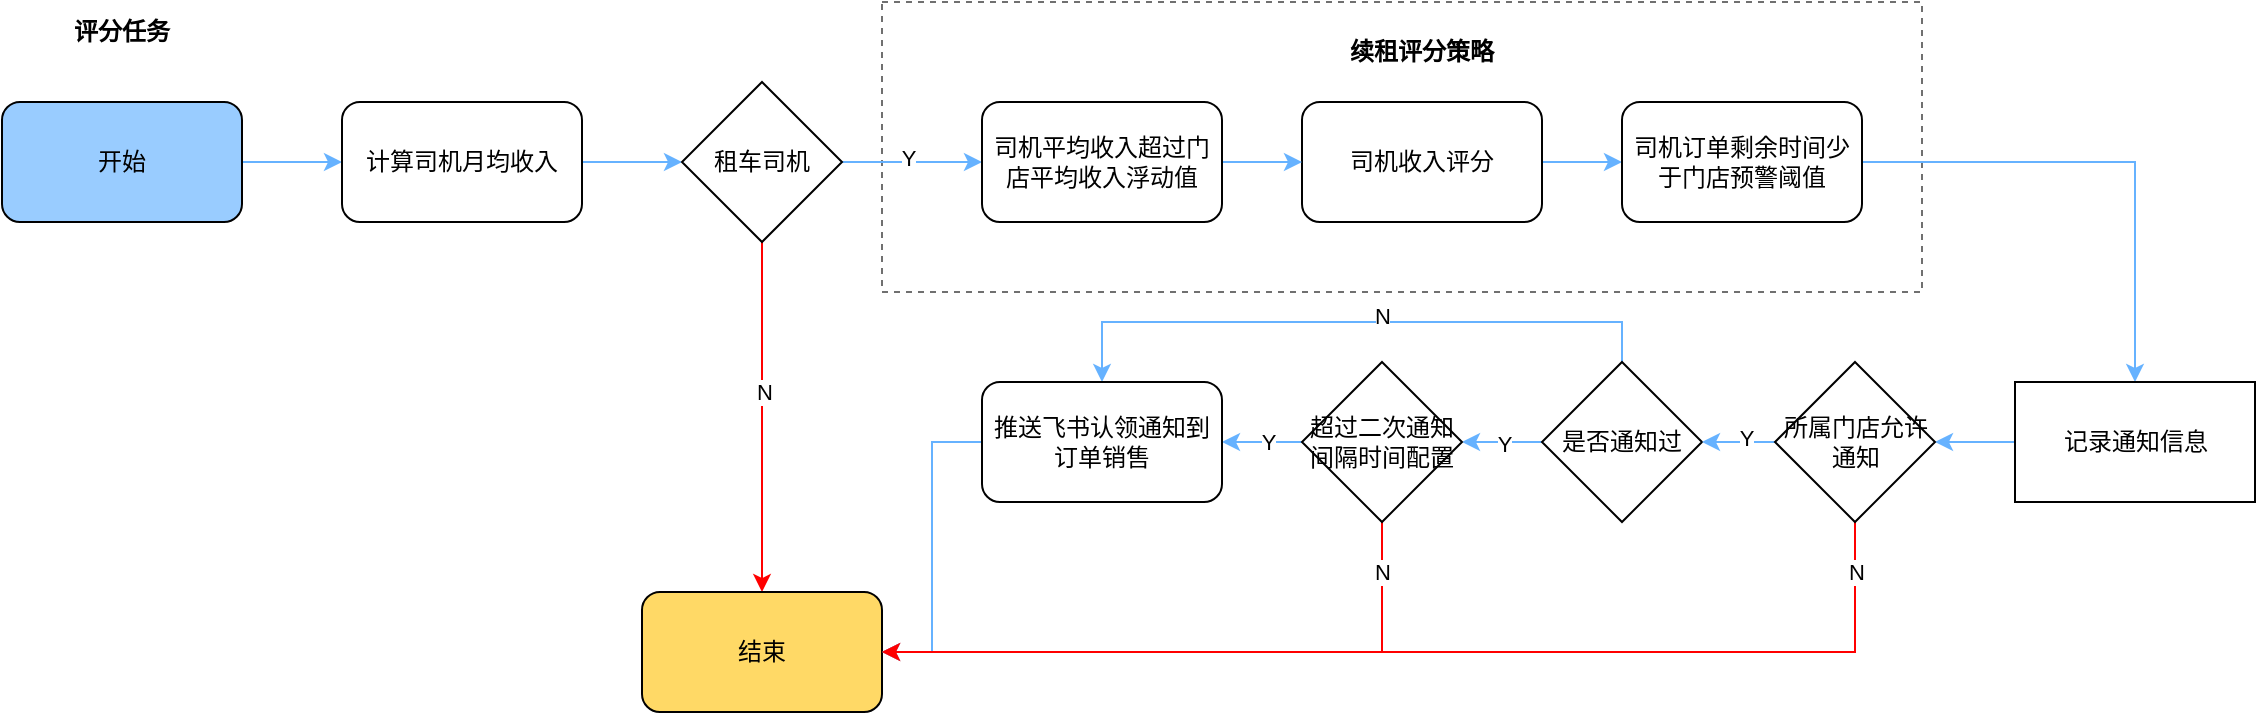<mxfile version="21.3.2" type="github">
  <diagram name="第 1 页" id="ZEQ1epqjgivnmrrteKPm">
    <mxGraphModel dx="1674" dy="1884" grid="1" gridSize="10" guides="1" tooltips="1" connect="1" arrows="1" fold="1" page="1" pageScale="1" pageWidth="827" pageHeight="1169" math="0" shadow="0">
      <root>
        <mxCell id="0" />
        <mxCell id="1" parent="0" />
        <mxCell id="eP8do9VqJcl40edKN2bm-20" value="" style="rounded=0;whiteSpace=wrap;html=1;dashed=1;strokeColor=#707070;movable=1;resizable=1;rotatable=1;deletable=1;editable=1;locked=0;connectable=1;" parent="1" vertex="1">
          <mxGeometry x="520" y="-40" width="520" height="145" as="geometry" />
        </mxCell>
        <mxCell id="eP8do9VqJcl40edKN2bm-64" style="edgeStyle=orthogonalEdgeStyle;rounded=0;orthogonalLoop=1;jettySize=auto;html=1;exitX=1;exitY=0.5;exitDx=0;exitDy=0;entryX=0;entryY=0.5;entryDx=0;entryDy=0;strokeColor=#66B2FF;" parent="1" source="eP8do9VqJcl40edKN2bm-4" target="eP8do9VqJcl40edKN2bm-6" edge="1">
          <mxGeometry relative="1" as="geometry" />
        </mxCell>
        <mxCell id="eP8do9VqJcl40edKN2bm-4" value="开始" style="rounded=1;whiteSpace=wrap;html=1;fillColor=#99CCFF;" parent="1" vertex="1">
          <mxGeometry x="80" y="10" width="120" height="60" as="geometry" />
        </mxCell>
        <mxCell id="eP8do9VqJcl40edKN2bm-65" style="edgeStyle=orthogonalEdgeStyle;rounded=0;orthogonalLoop=1;jettySize=auto;html=1;exitX=1;exitY=0.5;exitDx=0;exitDy=0;entryX=0;entryY=0.5;entryDx=0;entryDy=0;strokeColor=#66B2FF;" parent="1" source="eP8do9VqJcl40edKN2bm-6" target="eP8do9VqJcl40edKN2bm-12" edge="1">
          <mxGeometry relative="1" as="geometry" />
        </mxCell>
        <mxCell id="eP8do9VqJcl40edKN2bm-6" value="计算司机月均收入" style="rounded=1;whiteSpace=wrap;html=1;" parent="1" vertex="1">
          <mxGeometry x="250" y="10" width="120" height="60" as="geometry" />
        </mxCell>
        <mxCell id="eP8do9VqJcl40edKN2bm-48" style="edgeStyle=orthogonalEdgeStyle;rounded=0;orthogonalLoop=1;jettySize=auto;html=1;exitX=1;exitY=0.5;exitDx=0;exitDy=0;entryX=0;entryY=0.5;entryDx=0;entryDy=0;strokeColor=#66B2FF;" parent="1" source="eP8do9VqJcl40edKN2bm-12" target="eP8do9VqJcl40edKN2bm-36" edge="1">
          <mxGeometry relative="1" as="geometry" />
        </mxCell>
        <mxCell id="9zZcai4PzShoCzLJV-Cv-2" value="Y" style="edgeLabel;html=1;align=center;verticalAlign=middle;resizable=0;points=[];" vertex="1" connectable="0" parent="eP8do9VqJcl40edKN2bm-48">
          <mxGeometry x="-0.073" y="2" relative="1" as="geometry">
            <mxPoint as="offset" />
          </mxGeometry>
        </mxCell>
        <mxCell id="9zZcai4PzShoCzLJV-Cv-33" style="edgeStyle=orthogonalEdgeStyle;rounded=0;orthogonalLoop=1;jettySize=auto;html=1;exitX=0.5;exitY=1;exitDx=0;exitDy=0;strokeColor=#FF0000;" edge="1" parent="1" source="eP8do9VqJcl40edKN2bm-12" target="eP8do9VqJcl40edKN2bm-15">
          <mxGeometry relative="1" as="geometry" />
        </mxCell>
        <mxCell id="9zZcai4PzShoCzLJV-Cv-43" value="N" style="edgeLabel;html=1;align=center;verticalAlign=middle;resizable=0;points=[];" vertex="1" connectable="0" parent="9zZcai4PzShoCzLJV-Cv-33">
          <mxGeometry x="-0.15" y="1" relative="1" as="geometry">
            <mxPoint as="offset" />
          </mxGeometry>
        </mxCell>
        <mxCell id="eP8do9VqJcl40edKN2bm-12" value="租车司机" style="rhombus;whiteSpace=wrap;html=1;" parent="1" vertex="1">
          <mxGeometry x="420" width="80" height="80" as="geometry" />
        </mxCell>
        <mxCell id="eP8do9VqJcl40edKN2bm-15" value="结束" style="rounded=1;whiteSpace=wrap;html=1;fillColor=#FFD966;" parent="1" vertex="1">
          <mxGeometry x="400" y="255" width="120" height="60" as="geometry" />
        </mxCell>
        <mxCell id="eP8do9VqJcl40edKN2bm-22" value="&lt;b&gt;续租评分策略&lt;/b&gt;" style="text;html=1;strokeColor=none;fillColor=none;align=center;verticalAlign=middle;whiteSpace=wrap;rounded=0;movable=1;resizable=1;rotatable=1;deletable=1;editable=1;locked=0;connectable=1;" parent="1" vertex="1">
          <mxGeometry x="730" y="-30" width="120" height="30" as="geometry" />
        </mxCell>
        <mxCell id="9zZcai4PzShoCzLJV-Cv-38" style="edgeStyle=orthogonalEdgeStyle;rounded=0;orthogonalLoop=1;jettySize=auto;html=1;exitX=1;exitY=0.5;exitDx=0;exitDy=0;entryX=0;entryY=0.5;entryDx=0;entryDy=0;strokeColor=#66B2FF;" edge="1" parent="1" source="eP8do9VqJcl40edKN2bm-32" target="eP8do9VqJcl40edKN2bm-37">
          <mxGeometry relative="1" as="geometry" />
        </mxCell>
        <mxCell id="eP8do9VqJcl40edKN2bm-32" value="司机收入评分" style="rounded=1;whiteSpace=wrap;html=1;" parent="1" vertex="1">
          <mxGeometry x="730" y="10" width="120" height="60" as="geometry" />
        </mxCell>
        <mxCell id="9zZcai4PzShoCzLJV-Cv-37" style="edgeStyle=orthogonalEdgeStyle;rounded=0;orthogonalLoop=1;jettySize=auto;html=1;exitX=1;exitY=0.5;exitDx=0;exitDy=0;entryX=0;entryY=0.5;entryDx=0;entryDy=0;strokeColor=#66B2FF;" edge="1" parent="1" source="eP8do9VqJcl40edKN2bm-36" target="eP8do9VqJcl40edKN2bm-32">
          <mxGeometry relative="1" as="geometry" />
        </mxCell>
        <mxCell id="eP8do9VqJcl40edKN2bm-36" value="司机平均收入超过门店平均收入浮动值" style="rounded=1;whiteSpace=wrap;html=1;" parent="1" vertex="1">
          <mxGeometry x="570" y="10" width="120" height="60" as="geometry" />
        </mxCell>
        <mxCell id="9zZcai4PzShoCzLJV-Cv-10" style="edgeStyle=orthogonalEdgeStyle;rounded=0;orthogonalLoop=1;jettySize=auto;html=1;exitX=1;exitY=0.5;exitDx=0;exitDy=0;entryX=0.5;entryY=0;entryDx=0;entryDy=0;strokeColor=#66B2FF;" edge="1" parent="1" source="eP8do9VqJcl40edKN2bm-37" target="9zZcai4PzShoCzLJV-Cv-3">
          <mxGeometry relative="1" as="geometry" />
        </mxCell>
        <mxCell id="eP8do9VqJcl40edKN2bm-37" value="司机订单剩余时间少于门店预警阈值" style="rounded=1;whiteSpace=wrap;html=1;" parent="1" vertex="1">
          <mxGeometry x="890" y="10" width="120" height="60" as="geometry" />
        </mxCell>
        <mxCell id="eP8do9VqJcl40edKN2bm-66" value="&lt;b&gt;评分任务&lt;/b&gt;" style="text;html=1;strokeColor=none;fillColor=none;align=center;verticalAlign=middle;whiteSpace=wrap;rounded=0;" parent="1" vertex="1">
          <mxGeometry x="110" y="-40" width="60" height="30" as="geometry" />
        </mxCell>
        <mxCell id="9zZcai4PzShoCzLJV-Cv-30" style="edgeStyle=orthogonalEdgeStyle;rounded=0;orthogonalLoop=1;jettySize=auto;html=1;exitX=0;exitY=0.5;exitDx=0;exitDy=0;strokeColor=#66B2FF;" edge="1" parent="1" source="eP8do9VqJcl40edKN2bm-68" target="eP8do9VqJcl40edKN2bm-69">
          <mxGeometry relative="1" as="geometry" />
        </mxCell>
        <mxCell id="9zZcai4PzShoCzLJV-Cv-48" value="Y" style="edgeLabel;html=1;align=center;verticalAlign=middle;resizable=0;points=[];" vertex="1" connectable="0" parent="9zZcai4PzShoCzLJV-Cv-30">
          <mxGeometry x="-0.05" y="1" relative="1" as="geometry">
            <mxPoint as="offset" />
          </mxGeometry>
        </mxCell>
        <mxCell id="9zZcai4PzShoCzLJV-Cv-51" style="edgeStyle=orthogonalEdgeStyle;rounded=0;orthogonalLoop=1;jettySize=auto;html=1;exitX=0.5;exitY=0;exitDx=0;exitDy=0;entryX=0.5;entryY=0;entryDx=0;entryDy=0;strokeColor=#66B2FF;" edge="1" parent="1" source="eP8do9VqJcl40edKN2bm-68" target="eP8do9VqJcl40edKN2bm-96">
          <mxGeometry relative="1" as="geometry" />
        </mxCell>
        <mxCell id="9zZcai4PzShoCzLJV-Cv-52" value="N" style="edgeLabel;html=1;align=center;verticalAlign=middle;resizable=0;points=[];" vertex="1" connectable="0" parent="9zZcai4PzShoCzLJV-Cv-51">
          <mxGeometry x="-0.077" y="-3" relative="1" as="geometry">
            <mxPoint x="3" as="offset" />
          </mxGeometry>
        </mxCell>
        <mxCell id="eP8do9VqJcl40edKN2bm-68" value="是否通知过" style="rhombus;whiteSpace=wrap;html=1;" parent="1" vertex="1">
          <mxGeometry x="850" y="140" width="80" height="80" as="geometry" />
        </mxCell>
        <mxCell id="9zZcai4PzShoCzLJV-Cv-31" style="edgeStyle=orthogonalEdgeStyle;rounded=0;orthogonalLoop=1;jettySize=auto;html=1;exitX=0;exitY=0.5;exitDx=0;exitDy=0;entryX=1;entryY=0.5;entryDx=0;entryDy=0;strokeColor=#66B2FF;" edge="1" parent="1" source="eP8do9VqJcl40edKN2bm-69" target="eP8do9VqJcl40edKN2bm-96">
          <mxGeometry relative="1" as="geometry" />
        </mxCell>
        <mxCell id="9zZcai4PzShoCzLJV-Cv-49" value="Y" style="edgeLabel;html=1;align=center;verticalAlign=middle;resizable=0;points=[];" vertex="1" connectable="0" parent="9zZcai4PzShoCzLJV-Cv-31">
          <mxGeometry x="-0.15" y="4" relative="1" as="geometry">
            <mxPoint y="-4" as="offset" />
          </mxGeometry>
        </mxCell>
        <mxCell id="9zZcai4PzShoCzLJV-Cv-34" style="edgeStyle=orthogonalEdgeStyle;rounded=0;orthogonalLoop=1;jettySize=auto;html=1;exitX=0.5;exitY=1;exitDx=0;exitDy=0;entryX=1;entryY=0.5;entryDx=0;entryDy=0;strokeColor=#FF0000;" edge="1" parent="1" source="eP8do9VqJcl40edKN2bm-69" target="eP8do9VqJcl40edKN2bm-15">
          <mxGeometry relative="1" as="geometry" />
        </mxCell>
        <mxCell id="9zZcai4PzShoCzLJV-Cv-44" value="N" style="edgeLabel;html=1;align=center;verticalAlign=middle;resizable=0;points=[];" vertex="1" connectable="0" parent="9zZcai4PzShoCzLJV-Cv-34">
          <mxGeometry x="-0.797" y="2" relative="1" as="geometry">
            <mxPoint x="-2" y="-7" as="offset" />
          </mxGeometry>
        </mxCell>
        <mxCell id="eP8do9VqJcl40edKN2bm-69" value="超过二次通知间隔时间配置" style="rhombus;whiteSpace=wrap;html=1;" parent="1" vertex="1">
          <mxGeometry x="730" y="140" width="80" height="80" as="geometry" />
        </mxCell>
        <mxCell id="9zZcai4PzShoCzLJV-Cv-32" style="edgeStyle=orthogonalEdgeStyle;rounded=0;orthogonalLoop=1;jettySize=auto;html=1;exitX=0;exitY=0.5;exitDx=0;exitDy=0;entryX=1;entryY=0.5;entryDx=0;entryDy=0;strokeColor=#66B2FF;" edge="1" parent="1" source="eP8do9VqJcl40edKN2bm-96" target="eP8do9VqJcl40edKN2bm-15">
          <mxGeometry relative="1" as="geometry" />
        </mxCell>
        <mxCell id="eP8do9VqJcl40edKN2bm-96" value="推送飞书认领通知到订单销售" style="rounded=1;whiteSpace=wrap;html=1;" parent="1" vertex="1">
          <mxGeometry x="570" y="150" width="120" height="60" as="geometry" />
        </mxCell>
        <mxCell id="9zZcai4PzShoCzLJV-Cv-25" style="edgeStyle=orthogonalEdgeStyle;rounded=0;orthogonalLoop=1;jettySize=auto;html=1;exitX=0;exitY=0.5;exitDx=0;exitDy=0;entryX=1;entryY=0.5;entryDx=0;entryDy=0;strokeColor=#66B2FF;" edge="1" parent="1" source="9zZcai4PzShoCzLJV-Cv-3" target="9zZcai4PzShoCzLJV-Cv-6">
          <mxGeometry relative="1" as="geometry" />
        </mxCell>
        <mxCell id="9zZcai4PzShoCzLJV-Cv-3" value="记录通知信息" style="whiteSpace=wrap;html=1;" vertex="1" parent="1">
          <mxGeometry x="1086.5" y="150" width="120" height="60" as="geometry" />
        </mxCell>
        <mxCell id="9zZcai4PzShoCzLJV-Cv-27" style="edgeStyle=orthogonalEdgeStyle;rounded=0;orthogonalLoop=1;jettySize=auto;html=1;exitX=0;exitY=0.5;exitDx=0;exitDy=0;entryX=1;entryY=0.5;entryDx=0;entryDy=0;strokeColor=#66B2FF;" edge="1" parent="1" source="9zZcai4PzShoCzLJV-Cv-6" target="eP8do9VqJcl40edKN2bm-68">
          <mxGeometry relative="1" as="geometry" />
        </mxCell>
        <mxCell id="9zZcai4PzShoCzLJV-Cv-47" value="Y" style="edgeLabel;html=1;align=center;verticalAlign=middle;resizable=0;points=[];" vertex="1" connectable="0" parent="9zZcai4PzShoCzLJV-Cv-27">
          <mxGeometry x="-0.205" y="-2" relative="1" as="geometry">
            <mxPoint as="offset" />
          </mxGeometry>
        </mxCell>
        <mxCell id="9zZcai4PzShoCzLJV-Cv-36" style="edgeStyle=orthogonalEdgeStyle;rounded=0;orthogonalLoop=1;jettySize=auto;html=1;exitX=0.5;exitY=1;exitDx=0;exitDy=0;entryX=1;entryY=0.5;entryDx=0;entryDy=0;strokeColor=#FF0000;" edge="1" parent="1" source="9zZcai4PzShoCzLJV-Cv-6" target="eP8do9VqJcl40edKN2bm-15">
          <mxGeometry relative="1" as="geometry" />
        </mxCell>
        <mxCell id="9zZcai4PzShoCzLJV-Cv-46" value="N" style="edgeLabel;html=1;align=center;verticalAlign=middle;resizable=0;points=[];" vertex="1" connectable="0" parent="9zZcai4PzShoCzLJV-Cv-36">
          <mxGeometry x="-0.884" y="4" relative="1" as="geometry">
            <mxPoint x="-4" y="-7" as="offset" />
          </mxGeometry>
        </mxCell>
        <mxCell id="9zZcai4PzShoCzLJV-Cv-6" value="所属门店允许通知" style="rhombus;whiteSpace=wrap;html=1;" vertex="1" parent="1">
          <mxGeometry x="966.5" y="140" width="80" height="80" as="geometry" />
        </mxCell>
      </root>
    </mxGraphModel>
  </diagram>
</mxfile>
